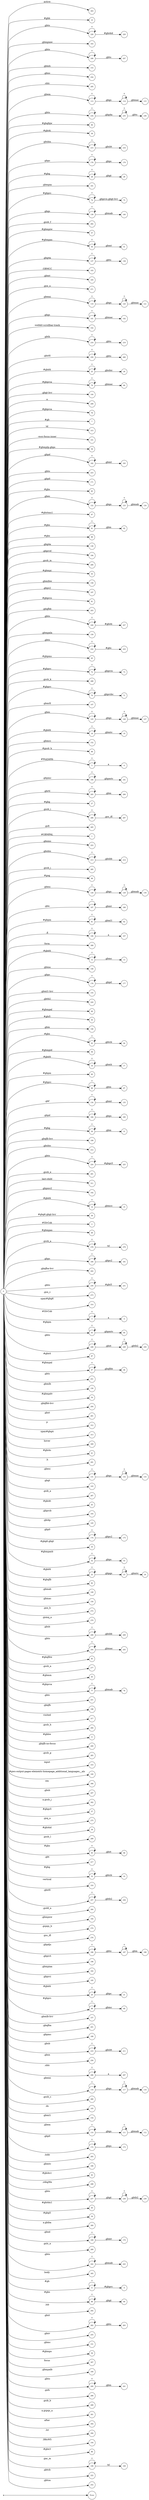 digraph NFA {
  rankdir=LR;
  node [shape=circle, fontsize=10];
  __start [shape=point, label=""];
  __start -> None;
  303 [label="303"];
  10 [label="10"];
  228 [label="228"];
  163 [label="163"];
  246 [label="246"];
  153 [label="153"];
  233 [label="233"];
  254 [label="254"];
  231 [label="231"];
  295 [label="295"];
  113 [label="113"];
  234 [label="234"];
  84 [label="84"];
  13 [label="13"];
  38 [label="38"];
  215 [label="215"];
  178 [label="178"];
  6 [label="6"];
  28 [label="28"];
  121 [label="121"];
  161 [label="161"];
  74 [label="74"];
  139 [label="139"];
  282 [label="282"];
  57 [label="57"];
  9 [label="9"];
  50 [label="50"];
  69 [label="69"];
  170 [label="170"];
  137 [label="137"];
  103 [label="103"];
  165 [label="165"];
  271 [label="271"];
  19 [label="19"];
  119 [label="119"];
  26 [label="26"];
  141 [label="141"];
  102 [label="102"];
  218 [label="218"];
  259 [label="259"];
  25 [label="25"];
  247 [label="247"];
  79 [label="79"];
  144 [label="144"];
  114 [label="114"];
  299 [label="299"];
  140 [label="140"];
  76 [label="76"];
  214 [label="214"];
  7 [label="7"];
  315 [label="315"];
  132 [label="132"];
  101 [label="101"];
  58 [label="58"];
  182 [label="182"];
  236 [label="236"];
  223 [label="223"];
  187 [label="187"];
  171 [label="171"];
  85 [label="85"];
  122 [label="122"];
  124 [label="124"];
  97 [label="97"];
  91 [label="91"];
  126 [label="126"];
  279 [label="279"];
  88 [label="88"];
  136 [label="136"];
  17 [label="17"];
  219 [label="219"];
  194 [label="194"];
  290 [label="290"];
  55 [label="55"];
  158 [label="158"];
  197 [label="197"];
  51 [label="51"];
  81 [label="81"];
  23 [label="23"];
  129 [label="129"];
  179 [label="179"];
  203 [label="203"];
  111 [label="111"];
  226 [label="226"];
  159 [label="159"];
  232 [label="232"];
  65 [label="65"];
  135 [label="135"];
  72 [label="72"];
  288 [label="288"];
  70 [label="70"];
  130 [label="130"];
  147 [label="147"];
  125 [label="125"];
  18 [label="18"];
  33 [label="33"];
  152 [label="152"];
  99 [label="99"];
  5 [label="5"];
  190 [label="190"];
  205 [label="205"];
  27 [label="27"];
  115 [label="115"];
  286 [label="286"];
  265 [label="265"];
  260 [label="260"];
  1 [label="1"];
  253 [label="253"];
  213 [label="213"];
  209 [label="209"];
  285 [label="285"];
  98 [label="98"];
  128 [label="128"];
  167 [label="167"];
  61 [label="61"];
  106 [label="106"];
  308 [label="308"];
  12 [label="12"];
  62 [label="62"];
  73 [label="73"];
  148 [label="148"];
  176 [label="176"];
  216 [label="216"];
  155 [label="155"];
  118 [label="118"];
  220 [label="220"];
  31 [label="31"];
  46 [label="46"];
  44 [label="44"];
  146 [label="146"];
  211 [label="211"];
  258 [label="258"];
  93 [label="93"];
  175 [label="175"];
  56 [label="56"];
  16 [label="16"];
  21 [label="21"];
  60 [label="60"];
  66 [label="66"];
  80 [label="80"];
  134 [label="134"];
  184 [label="184"];
  30 [label="30"];
  24 [label="24"];
  199 [label="199"];
  212 [label="212"];
  224 [label="224"];
  281 [label="281"];
  311 [label="311"];
  192 [label="192"];
  14 [label="14"];
  188 [label="188"];
  36 [label="36"];
  75 [label="75"];
  2 [label="2"];
  49 [label="49"];
  278 [label="278"];
  180 [label="180"];
  202 [label="202"];
  230 [label="230"];
  273 [label="273"];
  314 [label="314"];
  297 [label="297"];
  181 [label="181"];
  3 [label="3"];
  63 [label="63"];
  71 [label="71"];
  248 [label="248"];
  107 [label="107"];
  87 [label="87"];
  133 [label="133"];
  47 [label="47"];
  251 [label="251"];
  156 [label="156"];
  54 [label="54"];
  204 [label="204"];
  238 [label="238"];
  261 [label="261"];
  312 [label="312"];
  64 [label="64"];
  287 [label="287"];
  313 [label="313"];
  127 [label="127"];
  309 [label="309"];
  191 [label="191"];
  41 [label="41"];
  291 [label="291"];
  90 [label="90"];
  131 [label="131"];
  143 [label="143"];
  206 [label="206"];
  267 [label="267"];
  43 [label="43"];
  193 [label="193"];
  235 [label="235"];
  145 [label="145"];
  142 [label="142"];
  174 [label="174"];
  35 [label="35"];
  78 [label="78"];
  52 [label="52"];
  22 [label="22"];
  82 [label="82"];
  149 [label="149"];
  150 [label="150"];
  272 [label="272"];
  270 [label="270"];
  92 [label="92"];
  208 [label="208"];
  53 [label="53"];
  244 [label="244"];
  83 [label="83"];
  277 [label="277"];
  45 [label="45"];
  15 [label="15"];
  77 [label="77"];
  221 [label="221"];
  198 [label="198"];
  317 [label="317"];
  284 [label="284"];
  11 [label="11"];
  200 [label="200"];
  283 [label="283"];
  310 [label="310"];
  100 [label="100"];
  306 [label="306"];
  207 [label="207"];
  302 [label="302"];
  37 [label="37"];
  67 [label="67"];
  275 [label="275"];
  0 [label="0"];
  29 [label="29"];
  39 [label="39"];
  289 [label="289"];
  96 [label="96"];
  95 [label="95"];
  250 [label="250"];
  217 [label="217"];
  32 [label="32"];
  316 [label="316"];
  112 [label="112"];
  123 [label="123"];
  257 [label="257"];
  173 [label="173"];
  264 [label="264"];
  164 [label="164"];
  274 [label="274"];
  276 [label="276"];
  186 [label="186"];
  196 [label="196"];
  162 [label="162"];
  177 [label="177"];
  225 [label="225"];
  195 [label="195"];
  20 [label="20"];
  68 [label="68"];
  157 [label="157"];
  201 [label="201"];
  94 [label="94"];
  183 [label="183"];
  185 [label="185"];
  189 [label="189"];
  239 [label="239"];
  229 [label="229"];
  210 [label="210"];
  256 [label="256"];
  296 [label="296"];
  116 [label="116"];
  227 [label="227"];
  280 [label="280"];
  105 [label="105"];
  154 [label="154"];
  110 [label="110"];
  245 [label="245"];
  168 [label="168"];
  172 [label="172"];
  293 [label="293"];
  166 [label="166"];
  249 [label="249"];
  42 [label="42"];
  298 [label="298"];
  237 [label="237"];
  40 [label="40"];
  120 [label="120"];
  34 [label="34"];
  300 [label="300"];
  138 [label="138"];
  169 [label="169"];
  109 [label="109"];
  269 [label="269"];
  242 [label="242"];
  305 [label="305"];
  8 [label="8"];
  89 [label="89"];
  292 [label="292"];
  262 [label="262"];
  255 [label="255"];
  151 [label="151"];
  59 [label="59"];
  307 [label="307"];
  160 [label="160"];
  240 [label="240"];
  243 [label="243"];
  266 [label="266"];
  268 [label="268"];
  301 [label="301"];
  48 [label="48"];
  304 [label="304"];
  294 [label="294"];
  263 [label="263"];
  104 [label="104"];
  86 [label="86"];
  108 [label="108"];
  222 [label="222"];
  4 [label="4"];
  241 [label="241"];
  252 [label="252"];
  117 [label="117"];
  { node [shape=doublecircle]; 1 2 4 6 7 9 10 11 13 15 17 19 21 24 26 27 29 31 33 34 35 36 37 38 39 40 41 42 43 44 45 46 48 49 51 53 54 55 56 57 58 59 60 62 64 65 67 69 71 73 75 76 78 80 81 82 83 84 85 86 87 88 90 92 94 96 97 98 99 100 101 102 103 104 105 107 109 112 115 118 121 124 127 130 133 135 136 138 140 142 143 144 145 146 147 148 149 150 151 152 153 154 155 156 157 158 159 160 161 162 163 164 165 166 168 170 171 173 175 177 179 181 183 185 188 189 191 192 193 194 195 196 197 198 199 200 201 202 203 204 206 207 209 211 212 214 216 217 219 220 221 222 223 225 227 229 231 233 236 239 241 243 245 247 250 251 252 253 254 255 256 258 260 261 263 264 265 266 267 268 269 270 271 272 273 274 275 276 277 279 280 281 282 283 284 285 287 288 289 290 291 292 293 294 295 297 298 299 300 301 302 303 304 305 306 307 308 309 310 311 312 313 314 315 316 317 }
  0 -> 1 [label="#GBMPAL"];
  0 -> 2 [label="#SIvCob"];
  0 -> 3 [label="#SIvCob"];
  3 -> 3 [label="*"];
  3 -> 4 [label="a"];
  0 -> 5 [label="#WqQANb"];
  5 -> 5 [label="*"];
  5 -> 6 [label="a"];
  0 -> 7 [label="#gb"];
  0 -> 8 [label="#gb"];
  8 -> 8 [label="*"];
  8 -> 9 [label="#gbprc"];
  0 -> 10 [label="#gbb"];
  0 -> 11 [label="#gbbw"];
  0 -> 12 [label="#gbd4"];
  12 -> 12 [label="*"];
  12 -> 13 [label=".gbmc"];
  0 -> 14 [label="#gbd4"];
  14 -> 14 [label="*"];
  14 -> 15 [label=".gbmcc"];
  0 -> 16 [label="#gbd4"];
  16 -> 16 [label="*"];
  16 -> 17 [label=".gbmh"];
  0 -> 18 [label="#gbd4"];
  18 -> 18 [label="*"];
  18 -> 19 [label=".gbmtc"];
  0 -> 20 [label="#gbd4"];
  20 -> 20 [label="*"];
  20 -> 21 [label=".gbpc"];
  0 -> 22 [label="#gbd4"];
  22 -> 22 [label="*"];
  22 -> 23 [label=".gbpgs"];
  23 -> 23 [label="*"];
  23 -> 24 [label=".gbmtc"];
  0 -> 25 [label="#gbd4"];
  25 -> 25 [label="*"];
  25 -> 26 [label=".gbsbic"];
  0 -> 27 [label="#gbg"];
  0 -> 28 [label="#gbg"];
  28 -> 28 [label="*"];
  28 -> 29 [label=".gbgt"];
  0 -> 30 [label="#gbg"];
  30 -> 30 [label="*"];
  30 -> 31 [label=".gbm"];
  0 -> 32 [label="#gbg"];
  32 -> 32 [label="*"];
  32 -> 33 [label=".gbtcb"];
  0 -> 34 [label="#gbg5"];
  0 -> 35 [label="#gbg6.gbgt"];
  0 -> 36 [label="#gbg6.gbgt-hvr"];
  0 -> 37 [label="#gbgs5"];
  0 -> 38 [label="#gbi4i"];
  0 -> 39 [label="#gbi4id"];
  0 -> 40 [label="#gbi4m1"];
  0 -> 41 [label="#gbi4s"];
  0 -> 42 [label="#gbi4s1"];
  0 -> 43 [label="#gbi4t"];
  0 -> 44 [label="#gbi5"];
  0 -> 45 [label="#gbmm"];
  0 -> 46 [label="#gbmpal"];
  0 -> 47 [label="#gbmpal"];
  47 -> 47 [label="*"];
  47 -> 48 [label=".gbqfbb"];
  0 -> 49 [label="#gbmpas"];
  0 -> 50 [label="#gbmpas"];
  50 -> 50 [label="*"];
  50 -> 51 [label=".gbmt"];
  0 -> 52 [label="#gbmpasb"];
  52 -> 52 [label="*"];
  52 -> 53 [label=".gbps"];
  0 -> 54 [label="#gbmpdv"];
  0 -> 55 [label="#gbmpi"];
  0 -> 56 [label="#gbmpid"];
  0 -> 57 [label="#gbmpiw"];
  0 -> 58 [label="#gbmplp.gbps"];
  0 -> 59 [label="#gbmps"];
  0 -> 60 [label="#gbpm"];
  0 -> 61 [label="#gbpm"];
  61 -> 61 [label="*"];
  61 -> 62 [label=".gbml1"];
  0 -> 63 [label="#gbpm"];
  63 -> 63 [label="*"];
  63 -> 64 [label=".gbpmtc"];
  0 -> 65 [label="#gbpms"];
  0 -> 66 [label="#gbprc"];
  66 -> 66 [label="*"];
  66 -> 67 [label=".gbm"];
  0 -> 68 [label="#gbprc"];
  68 -> 68 [label="*"];
  68 -> 69 [label=".gbmc"];
  0 -> 70 [label="#gbprc"];
  70 -> 70 [label="*"];
  70 -> 71 [label=".gbprcbc"];
  0 -> 72 [label="#gbprc"];
  72 -> 72 [label="*"];
  72 -> 73 [label=".gbprcx"];
  0 -> 74 [label="#gbprc"];
  74 -> 74 [label="*"];
  74 -> 75 [label=".gbprcx.gbgt-hvr"];
  0 -> 76 [label="#gbprca"];
  0 -> 77 [label="#gbprca"];
  77 -> 77 [label="*"];
  77 -> 78 [label=".gbmab"];
  0 -> 79 [label="#gbprca"];
  79 -> 79 [label="*"];
  79 -> 80 [label=".gbmac"];
  0 -> 81 [label="#gbprcs"];
  0 -> 82 [label="#gbqfb"];
  0 -> 83 [label="#gbqfbw"];
  0 -> 84 [label="#gbqfqw"];
  0 -> 85 [label="#gbs"];
  0 -> 86 [label="#gbx3"];
  0 -> 87 [label="#gbx4"];
  0 -> 88 [label="#gbz"];
  0 -> 89 [label="#gbz"];
  89 -> 89 [label="*"];
  89 -> 90 [label=".gbgt"];
  0 -> 91 [label="#gbz"];
  91 -> 91 [label="*"];
  91 -> 92 [label=".gbm"];
  0 -> 93 [label="#gbz"];
  93 -> 93 [label="*"];
  93 -> 94 [label=".gbtcb"];
  0 -> 95 [label="#gbz"];
  95 -> 95 [label="*"];
  95 -> 96 [label=".gbzt"];
  0 -> 97 [label="#gbztms1"];
  0 -> 98 [label="#gog"];
  0 -> 99 [label="#gssb_b"];
  0 -> 100 [label="#gws-output-pages-elements-homepage_additional_languages__als"];
  0 -> 101 [label="-moz-focus-inner"];
  0 -> 102 [label="-webkit-scrollbar-track"];
  0 -> 103 [label=".GBMCC"];
  0 -> 104 [label=".H6sW5"];
  0 -> 105 [label=".ds"];
  0 -> 106 [label=".fl"];
  106 -> 106 [label="*"];
  106 -> 107 [label="a"];
  0 -> 108 [label=".gac_m"];
  108 -> 108 [label="*"];
  108 -> 109 [label="td"];
  0 -> 110 [label=".gbem"];
  110 -> 110 [label="*"];
  110 -> 111 [label=".gbgs"];
  111 -> 111 [label="*"];
  111 -> 112 [label=".gbmab"];
  0 -> 113 [label=".gbem"];
  113 -> 113 [label="*"];
  113 -> 114 [label=".gbgs"];
  114 -> 114 [label="*"];
  114 -> 115 [label=".gbmac"];
  0 -> 116 [label=".gbemi"];
  116 -> 116 [label="*"];
  116 -> 117 [label=".gbgs"];
  117 -> 117 [label="*"];
  117 -> 118 [label=".gbmab"];
  0 -> 119 [label=".gbemi"];
  119 -> 119 [label="*"];
  119 -> 120 [label=".gbgs"];
  120 -> 120 [label="*"];
  120 -> 121 [label=".gbmac"];
  0 -> 122 [label=".gbes"];
  122 -> 122 [label="*"];
  122 -> 123 [label=".gbgs"];
  123 -> 123 [label="*"];
  123 -> 124 [label=".gbmab"];
  0 -> 125 [label=".gbes"];
  125 -> 125 [label="*"];
  125 -> 126 [label=".gbgs"];
  126 -> 126 [label="*"];
  126 -> 127 [label=".gbmac"];
  0 -> 128 [label=".gbesi"];
  128 -> 128 [label="*"];
  128 -> 129 [label=".gbgs"];
  129 -> 129 [label="*"];
  129 -> 130 [label=".gbmab"];
  0 -> 131 [label=".gbesi"];
  131 -> 131 [label="*"];
  131 -> 132 [label=".gbgs"];
  132 -> 132 [label="*"];
  132 -> 133 [label=".gbmac"];
  0 -> 134 [label=".gbf"];
  134 -> 134 [label="*"];
  134 -> 135 [label=".gbmt"];
  0 -> 136 [label=".gbg4a"];
  0 -> 137 [label=".gbg4a"];
  137 -> 137 [label="*"];
  137 -> 138 [label=".gbts"];
  0 -> 139 [label=".gbgs"];
  139 -> 139 [label="*"];
  139 -> 140 [label=".gbmab"];
  0 -> 141 [label=".gbgs"];
  141 -> 141 [label="*"];
  141 -> 142 [label=".gbmac"];
  0 -> 143 [label=".gbgt"];
  0 -> 144 [label=".gbgt-hvr"];
  0 -> 145 [label=".gbi4p"];
  0 -> 146 [label=".gbm"];
  0 -> 147 [label=".gbm0l"];
  0 -> 148 [label=".gbma"];
  0 -> 149 [label=".gbmab"];
  0 -> 150 [label=".gbmac"];
  0 -> 151 [label=".gbmc"];
  0 -> 152 [label=".gbmcc"];
  0 -> 153 [label=".gbmh"];
  0 -> 154 [label=".gbml1"];
  0 -> 155 [label=".gbml1-hvr"];
  0 -> 156 [label=".gbmlb"];
  0 -> 157 [label=".gbmlb-hvr"];
  0 -> 158 [label=".gbmlbw"];
  0 -> 159 [label=".gbmpala"];
  0 -> 160 [label=".gbmpalb"];
  0 -> 161 [label=".gbmpia"];
  0 -> 162 [label=".gbmpiaa"];
  0 -> 163 [label=".gbmpiaw"];
  0 -> 164 [label=".gbmpnw"];
  0 -> 165 [label=".gbmt"];
  0 -> 166 [label=".gbmtc"];
  0 -> 167 [label=".gbn"];
  167 -> 167 [label="*"];
  167 -> 168 [label=".gbmt"];
  0 -> 169 [label=".gbnd"];
  169 -> 169 [label="*"];
  169 -> 170 [label=".gbmt"];
  0 -> 171 [label=".gbp0"];
  0 -> 172 [label=".gbp0"];
  172 -> 172 [label="*"];
  172 -> 173 [label=".gbps"];
  0 -> 174 [label=".gbp0"];
  174 -> 174 [label="*"];
  174 -> 175 [label=".gbps2"];
  0 -> 176 [label=".gbpc"];
  176 -> 176 [label="*"];
  176 -> 177 [label=".gbpd"];
  0 -> 178 [label=".gbpc"];
  178 -> 178 [label="*"];
  178 -> 179 [label=".gbps"];
  0 -> 180 [label=".gbpc"];
  180 -> 180 [label="*"];
  180 -> 181 [label=".gbps2"];
  0 -> 182 [label=".gbpd"];
  182 -> 182 [label="*"];
  182 -> 183 [label=".gbmt"];
  0 -> 184 [label=".gbpd"];
  184 -> 184 [label="*"];
  184 -> 185 [label=".gbps"];
  0 -> 186 [label=".gbpdjs"];
  186 -> 186 [label="*"];
  186 -> 187 [label=".gbto"];
  187 -> 187 [label="*"];
  187 -> 188 [label=".gbm"];
  0 -> 189 [label=".gbpmc"];
  0 -> 190 [label=".gbpmc"];
  190 -> 190 [label="*"];
  190 -> 191 [label=".gbpmtc"];
  0 -> 192 [label=".gbpms2"];
  0 -> 193 [label=".gbprcb"];
  0 -> 194 [label=".gbprcd"];
  0 -> 195 [label=".gbprci"];
  0 -> 196 [label=".gbprct"];
  0 -> 197 [label=".gbps2"];
  0 -> 198 [label=".gbqfb"];
  0 -> 199 [label=".gbqfb-hvr"];
  0 -> 200 [label=".gbqfb-no-focus"];
  0 -> 201 [label=".gbqfba"];
  0 -> 202 [label=".gbqfba-hvr"];
  0 -> 203 [label=".gbqfbb"];
  0 -> 204 [label=".gbqfbb-hvr"];
  0 -> 205 [label=".gbrtl"];
  205 -> 205 [label="*"];
  205 -> 206 [label=".gbm"];
  0 -> 207 [label=".gbsb"];
  0 -> 208 [label=".gbsb"];
  208 -> 208 [label="*"];
  208 -> 209 [label=".gbsbb"];
  0 -> 210 [label=".gbsb"];
  210 -> 210 [label="*"];
  210 -> 211 [label=".gbsbt"];
  0 -> 212 [label=".gbsbic"];
  0 -> 213 [label=".gbsbis"];
  213 -> 213 [label="*"];
  213 -> 214 [label=".gbsbb"];
  0 -> 215 [label=".gbsbis"];
  215 -> 215 [label="*"];
  215 -> 216 [label=".gbsbt"];
  0 -> 217 [label=".gbt"];
  0 -> 218 [label=".gbtb"];
  218 -> 218 [label="*"];
  218 -> 219 [label=".gbts"];
  0 -> 220 [label=".gbtb2"];
  0 -> 221 [label=".gbtc"];
  0 -> 222 [label=".gbtcb"];
  0 -> 223 [label=".gbto"];
  0 -> 224 [label=".gbto"];
  224 -> 224 [label="*"];
  224 -> 225 [label="#gbgs5"];
  0 -> 226 [label=".gbto"];
  226 -> 226 [label="*"];
  226 -> 227 [label="#gbi4i"];
  0 -> 228 [label=".gbto"];
  228 -> 228 [label="*"];
  228 -> 229 [label="#gbi4id"];
  0 -> 230 [label=".gbto"];
  230 -> 230 [label="*"];
  230 -> 231 [label="#gbi5"];
  0 -> 232 [label=".gbto"];
  232 -> 232 [label="*"];
  232 -> 233 [label="#gbs"];
  0 -> 234 [label=".gbto"];
  234 -> 234 [label="*"];
  234 -> 235 [label=".gbg4a"];
  235 -> 235 [label="*"];
  235 -> 236 [label=".gbts"];
  0 -> 237 [label=".gbto"];
  237 -> 237 [label="*"];
  237 -> 238 [label=".gbgt"];
  238 -> 238 [label="*"];
  238 -> 239 [label=".gbtb2"];
  0 -> 240 [label=".gbto"];
  240 -> 240 [label="*"];
  240 -> 241 [label=".gbm"];
  0 -> 242 [label=".gbto"];
  242 -> 242 [label="*"];
  242 -> 243 [label=".gbmab"];
  0 -> 244 [label=".gbto"];
  244 -> 244 [label="*"];
  244 -> 245 [label=".gbmac"];
  0 -> 246 [label=".gbto"];
  246 -> 246 [label="*"];
  246 -> 247 [label=".gbts"];
  0 -> 248 [label=".gbto"];
  248 -> 248 [label="*"];
  248 -> 249 [label=".gbzt"];
  249 -> 249 [label="*"];
  249 -> 250 [label=".gbtb2"];
  0 -> 251 [label=".gbts"];
  0 -> 252 [label=".gbtsa"];
  0 -> 253 [label=".gbxms"];
  0 -> 254 [label=".gbxo"];
  0 -> 255 [label=".gbxv"];
  0 -> 256 [label=".gbxx"];
  0 -> 257 [label=".gbz0l"];
  257 -> 257 [label="*"];
  257 -> 258 [label=".gbtb2"];
  0 -> 259 [label=".gbz0l"];
  259 -> 259 [label="*"];
  259 -> 260 [label=".gbts"];
  0 -> 261 [label=".gbzt"];
  0 -> 262 [label=".gbzt"];
  262 -> 262 [label="*"];
  262 -> 263 [label=".gbts"];
  0 -> 264 [label=".gsdd_a"];
  0 -> 265 [label=".gsfi"];
  0 -> 266 [label=".gsfs"];
  0 -> 267 [label=".gsib_a"];
  0 -> 268 [label=".gsib_b"];
  0 -> 269 [label=".gsls_a"];
  0 -> 270 [label=".gsmq_a"];
  0 -> 271 [label=".gsn_a"];
  0 -> 272 [label=".gsn_b"];
  0 -> 273 [label=".gsn_c"];
  0 -> 274 [label=".gspqs_b"];
  0 -> 275 [label=".gsq_a"];
  0 -> 276 [label=".gss_ifl"];
  0 -> 277 [label=".gssb_a"];
  0 -> 278 [label=".gssb_a"];
  278 -> 278 [label="*"];
  278 -> 279 [label="td"];
  0 -> 280 [label=".gssb_c"];
  0 -> 281 [label=".gssb_e"];
  0 -> 282 [label=".gssb_f"];
  0 -> 283 [label=".gssb_g"];
  0 -> 284 [label=".gssb_h"];
  0 -> 285 [label=".gssb_i"];
  0 -> 286 [label=".gssb_i"];
  286 -> 286 [label="*"];
  286 -> 287 [label=".gss_ifl"];
  0 -> 288 [label=".gssb_k"];
  0 -> 289 [label=".gssb_l"];
  0 -> 290 [label=".gssb_m"];
  0 -> 291 [label=".h"];
  0 -> 292 [label=".lsb"];
  0 -> 293 [label=".lsbb"];
  0 -> 294 [label=".lst"];
  0 -> 295 [label=".sblc"];
  0 -> 296 [label=".sblc"];
  296 -> 296 [label="*"];
  296 -> 297 [label="a"];
  0 -> 298 [label=".z4hgWe"];
  0 -> 299 [label="a"];
  0 -> 300 [label="a.gbiba"];
  0 -> 301 [label="a.gspqs_a"];
  0 -> 302 [label="a.gssb_j"];
  0 -> 303 [label="active"];
  0 -> 304 [label="after"];
  0 -> 305 [label="body"];
  0 -> 306 [label="em"];
  0 -> 307 [label="focus"];
  0 -> 308 [label="form"];
  0 -> 309 [label="hover"];
  0 -> 310 [label="input"];
  0 -> 311 [label="last-child"];
  0 -> 312 [label="p"];
  0 -> 313 [label="span#gbg4"];
  0 -> 314 [label="span#gbg6"];
  0 -> 315 [label="td"];
  0 -> 316 [label="vertical"];
  0 -> 317 [label="visited"];
}
